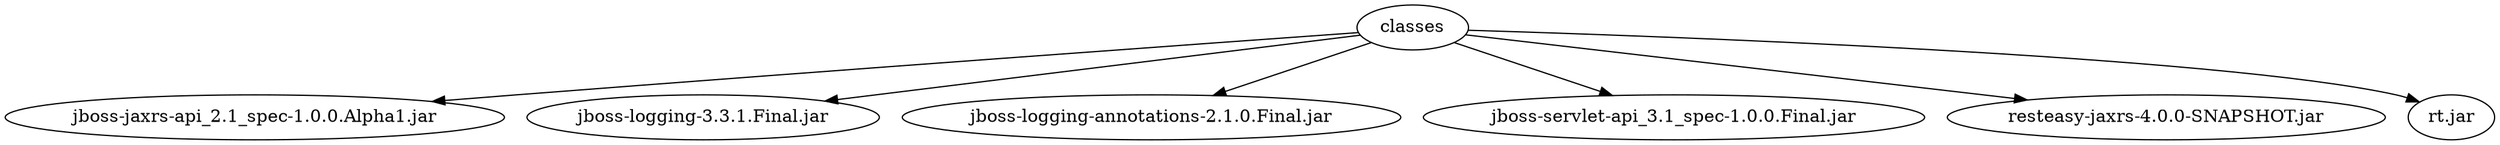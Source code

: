 digraph "summary" {
  "classes"                                          -> "jboss-jaxrs-api_2.1_spec-1.0.0.Alpha1.jar";
  "classes"                                          -> "jboss-logging-3.3.1.Final.jar";
  "classes"                                          -> "jboss-logging-annotations-2.1.0.Final.jar";
  "classes"                                          -> "jboss-servlet-api_3.1_spec-1.0.0.Final.jar";
  "classes"                                          -> "resteasy-jaxrs-4.0.0-SNAPSHOT.jar";
  "classes"                                          -> "rt.jar";
}
